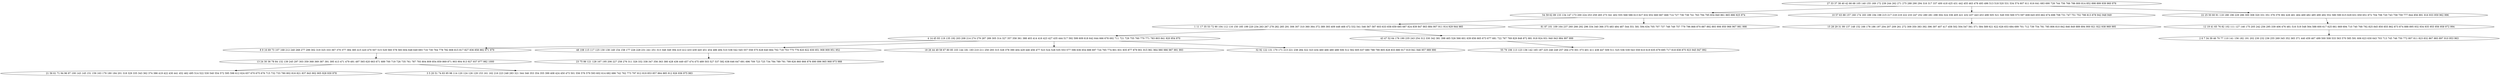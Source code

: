 digraph true_tree {
	"0" -> "1"
	"0" -> "2"
	"1" -> "3"
	"1" -> "4"
	"3" -> "5"
	"5" -> "6"
	"3" -> "7"
	"6" -> "8"
	"8" -> "9"
	"2" -> "10"
	"8" -> "11"
	"5" -> "12"
	"7" -> "13"
	"0" -> "14"
	"12" -> "15"
	"14" -> "16"
	"5" -> "17"
	"16" -> "18"
	"5" -> "19"
	"0" [label="27 33 37 38 40 42 66 68 105 140 155 169 172 239 244 262 271 275 288 290 294 316 317 337 400 418 425 431 442 455 463 478 493 496 513 518 520 531 534 574 607 611 616 641 683 690 728 744 756 766 786 800 814 852 898 899 939 960 976"];
	"1" [label="54 59 62 89 133 134 147 173 200 224 253 259 265 273 341 402 555 568 586 613 627 632 652 660 667 668 714 727 736 738 741 763 794 795 834 840 861 865 886 925 974"];
	"2" [label="10 57 63 88 157 160 174 183 189 194 198 215 217 218 219 222 233 247 252 280 281 298 304 324 336 405 421 432 437 443 453 498 505 521 549 550 569 573 597 608 645 655 662 674 698 708 731 747 751 752 798 813 878 942 948 949"];
	"3" [label="1 11 17 35 53 72 90 104 112 116 150 185 199 220 234 263 267 278 282 285 291 306 307 310 360 364 372 389 393 409 448 468 472 532 541 546 567 587 603 633 658 659 685 687 824 839 847 863 884 907 911 914 929 944 985"];
	"4" [label="81 87 101 109 164 237 260 266 292 296 334 340 366 375 483 484 487 544 551 581 594 634 705 707 737 748 749 757 779 796 868 870 887 892 893 906 950 966 967 981 998"];
	"5" [label="4 14 45 93 119 135 192 203 208 214 274 279 287 289 305 314 327 357 358 361 388 403 414 416 423 427 435 444 517 592 599 609 618 642 644 666 678 692 711 721 729 755 760 770 771 783 803 841 920 954 970"];
	"6" [label="8 9 16 69 73 107 168 212 240 268 277 299 302 319 325 333 367 370 377 384 385 415 420 470 507 515 529 560 578 583 604 648 649 693 716 730 764 778 782 808 815 817 827 836 858 882 971 979"];
	"7" [label="43 47 52 64 176 190 235 243 254 312 330 342 381 398 465 526 566 601 639 656 665 673 677 681 722 767 769 829 848 872 881 918 924 931 940 943 984 997 999"];
	"8" [label="13 24 30 36 78 84 132 139 245 297 303 359 368 369 387 391 395 413 471 479 491 497 565 620 663 671 689 700 719 726 735 761 787 793 804 809 854 859 869 871 903 904 913 927 937 977 982 1000"];
	"9" [label="21 56 61 71 94 96 97 100 143 145 151 159 163 179 180 184 201 318 329 335 343 362 374 386 419 422 430 441 452 462 495 514 522 530 540 554 572 595 598 612 624 657 670 675 676 715 732 733 780 802 816 821 837 843 902 905 928 930 978"];
	"10" [label="15 28 29 31 99 137 148 152 166 178 186 197 204 207 209 261 272 309 350 383 392 396 397 407 417 458 502 504 547 561 571 584 589 621 622 626 653 684 699 701 712 739 754 781 785 806 810 842 846 849 889 894 900 921 922 938 969 995"];
	"11" [label="3 5 20 51 74 83 95 98 114 120 124 126 129 153 161 162 216 223 248 283 321 344 346 353 354 355 399 408 424 450 473 501 556 576 579 593 602 614 682 686 742 762 773 797 812 819 853 857 864 885 912 926 936 975 983"];
	"12" [label="48 108 115 117 125 130 138 149 154 158 177 226 228 231 241 251 313 348 349 394 410 412 433 439 445 451 454 486 494 510 538 542 545 557 558 575 628 640 664 702 718 753 775 776 820 822 830 851 908 909 951 952"];
	"13" [label="55 79 106 113 123 136 142 165 187 225 246 249 257 264 270 301 373 401 411 438 447 509 511 525 536 539 543 559 610 619 635 679 695 717 818 838 875 923 945 947 992"];
	"14" [label="22 25 50 60 91 118 188 196 229 286 300 308 320 331 351 376 379 382 426 461 464 469 482 485 490 492 552 580 590 615 629 631 650 651 672 704 706 720 743 758 759 777 844 856 891 916 933 959 962 996"];
	"15" [label="23 75 86 121 128 167 195 206 227 258 276 311 326 332 338 347 356 363 380 428 436 449 457 474 475 489 503 527 537 582 638 646 647 691 696 709 723 725 734 784 789 791 799 826 860 866 876 890 896 965 968 973 988"];
	"16" [label="12 19 41 65 76 82 102 111 127 146 175 205 242 256 295 339 406 476 481 516 519 548 564 588 600 617 625 661 669 694 710 740 768 792 825 845 850 855 862 873 874 888 895 932 934 935 955 956 958 972 994"];
	"17" [label="18 26 44 49 58 67 80 85 103 144 181 193 210 211 250 293 315 328 378 390 404 429 446 456 477 523 524 528 535 553 577 596 636 654 688 697 724 765 774 801 831 835 877 879 901 915 961 964 980 986 987 991 993"];
	"18" [label="2 6 7 34 39 46 70 77 110 141 156 182 191 202 230 232 236 255 269 345 352 365 371 440 459 467 499 500 508 533 563 570 585 591 606 623 630 643 703 713 745 746 750 772 807 811 823 832 867 883 897 910 953 963"];
	"19" [label="32 92 122 131 170 171 213 221 238 284 322 323 434 460 466 480 488 506 512 562 605 637 680 788 790 805 828 833 880 917 919 941 946 957 989 990"];
}
